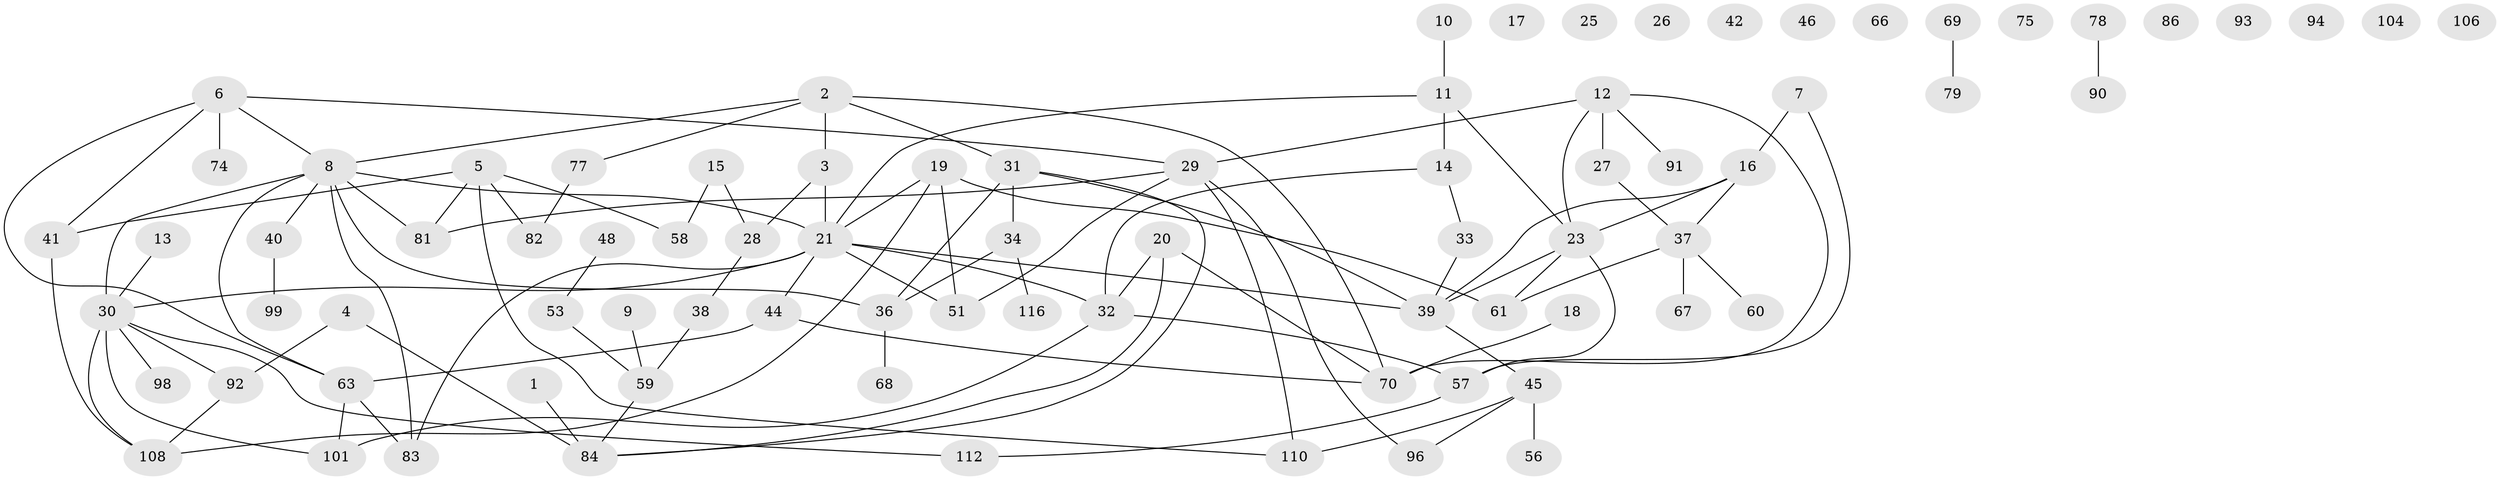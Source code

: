 // Generated by graph-tools (version 1.1) at 2025/23/03/03/25 07:23:29]
// undirected, 82 vertices, 107 edges
graph export_dot {
graph [start="1"]
  node [color=gray90,style=filled];
  1 [super="+55"];
  2;
  3 [super="+24"];
  4 [super="+65"];
  5 [super="+97"];
  6 [super="+80"];
  7 [super="+95"];
  8 [super="+102"];
  9;
  10 [super="+35"];
  11 [super="+114"];
  12 [super="+71"];
  13;
  14 [super="+76"];
  15;
  16 [super="+103"];
  17;
  18;
  19 [super="+49"];
  20;
  21 [super="+22"];
  23 [super="+89"];
  25;
  26;
  27;
  28;
  29 [super="+88"];
  30 [super="+113"];
  31 [super="+107"];
  32 [super="+43"];
  33;
  34 [super="+73"];
  36 [super="+115"];
  37 [super="+64"];
  38;
  39 [super="+47"];
  40;
  41 [super="+52"];
  42;
  44;
  45 [super="+50"];
  46;
  48;
  51;
  53 [super="+54"];
  56;
  57;
  58;
  59 [super="+62"];
  60;
  61 [super="+72"];
  63 [super="+111"];
  66;
  67;
  68;
  69;
  70 [super="+85"];
  74;
  75 [super="+100"];
  77;
  78;
  79;
  81 [super="+87"];
  82;
  83;
  84 [super="+105"];
  86;
  90;
  91;
  92 [super="+109"];
  93;
  94;
  96;
  98;
  99;
  101;
  104;
  106;
  108;
  110;
  112;
  116;
  1 -- 84;
  2 -- 31;
  2 -- 70;
  2 -- 77;
  2 -- 8;
  2 -- 3;
  3 -- 28;
  3 -- 21 [weight=2];
  4 -- 84 [weight=2];
  4 -- 92;
  5 -- 82;
  5 -- 81;
  5 -- 41;
  5 -- 58;
  5 -- 110;
  6 -- 63;
  6 -- 8;
  6 -- 41;
  6 -- 74;
  6 -- 29;
  7 -- 16;
  7 -- 57;
  8 -- 21;
  8 -- 30;
  8 -- 40;
  8 -- 63;
  8 -- 83;
  8 -- 81;
  8 -- 36;
  9 -- 59;
  10 -- 11;
  11 -- 21;
  11 -- 23;
  11 -- 14;
  12 -- 23;
  12 -- 70;
  12 -- 91;
  12 -- 27;
  12 -- 29;
  13 -- 30;
  14 -- 33;
  14 -- 32;
  15 -- 28;
  15 -- 58;
  16 -- 39;
  16 -- 37;
  16 -- 23;
  18 -- 70;
  19 -- 51;
  19 -- 108;
  19 -- 21;
  19 -- 61;
  20 -- 70;
  20 -- 84;
  20 -- 32;
  21 -- 44;
  21 -- 51;
  21 -- 83;
  21 -- 39;
  21 -- 30;
  21 -- 32;
  23 -- 39;
  23 -- 57;
  23 -- 61;
  27 -- 37;
  28 -- 38;
  29 -- 81;
  29 -- 96;
  29 -- 51;
  29 -- 110;
  30 -- 92;
  30 -- 112;
  30 -- 98;
  30 -- 101;
  30 -- 108;
  31 -- 34;
  31 -- 84;
  31 -- 39;
  31 -- 36;
  32 -- 101;
  32 -- 57;
  33 -- 39;
  34 -- 116;
  34 -- 36;
  36 -- 68;
  37 -- 67;
  37 -- 60;
  37 -- 61;
  38 -- 59;
  39 -- 45;
  40 -- 99;
  41 -- 108;
  44 -- 63 [weight=2];
  44 -- 70;
  45 -- 96;
  45 -- 110;
  45 -- 56;
  48 -- 53;
  53 -- 59;
  57 -- 112;
  59 -- 84;
  63 -- 83;
  63 -- 101;
  69 -- 79;
  77 -- 82;
  78 -- 90;
  92 -- 108;
}
